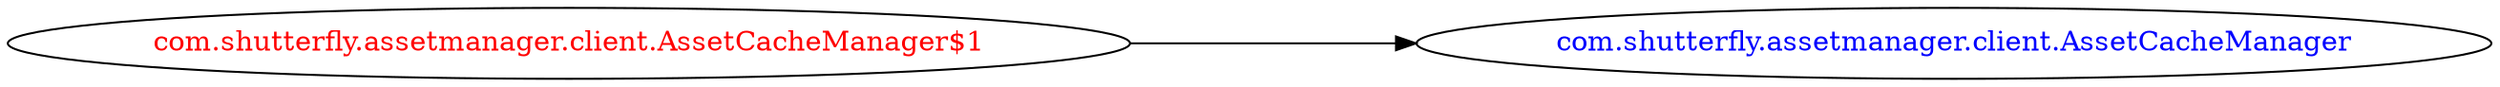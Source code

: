 digraph dependencyGraph {
 concentrate=true;
 ranksep="2.0";
 rankdir="LR"; 
 splines="ortho";
"com.shutterfly.assetmanager.client.AssetCacheManager$1" [fontcolor="red"];
"com.shutterfly.assetmanager.client.AssetCacheManager" [ fontcolor="blue" ];
"com.shutterfly.assetmanager.client.AssetCacheManager$1"->"com.shutterfly.assetmanager.client.AssetCacheManager";
}